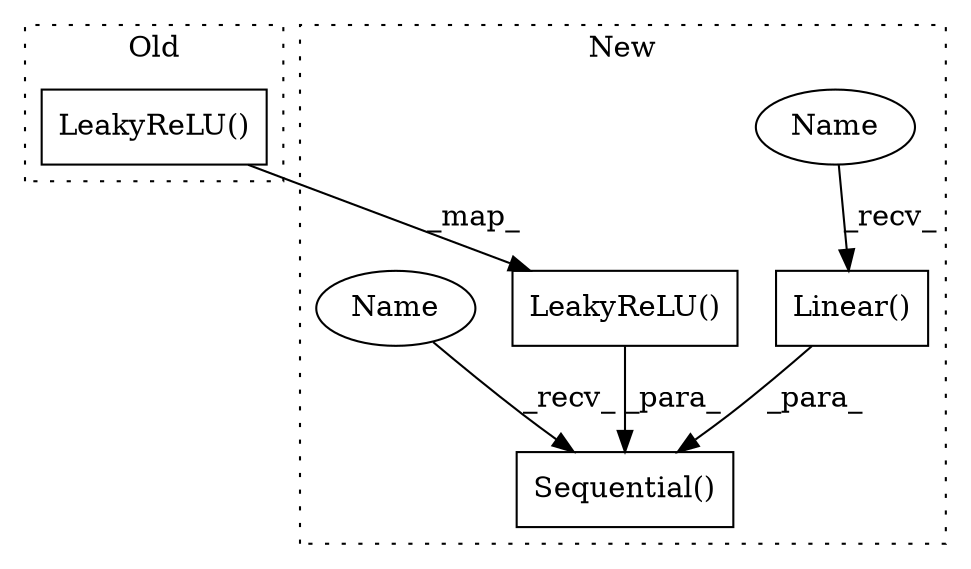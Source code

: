 digraph G {
subgraph cluster0 {
1 [label="LeakyReLU()" a="75" s="2563,2579" l="13,1" shape="box"];
label = "Old";
style="dotted";
}
subgraph cluster1 {
2 [label="LeakyReLU()" a="75" s="2624,2640" l="13,1" shape="box"];
3 [label="Sequential()" a="75" s="2553,2673" l="27,10" shape="box"];
4 [label="Linear()" a="75" s="2655,2672" l="10,1" shape="box"];
5 [label="Name" a="87" s="2655" l="2" shape="ellipse"];
6 [label="Name" a="87" s="2553" l="2" shape="ellipse"];
label = "New";
style="dotted";
}
1 -> 2 [label="_map_"];
2 -> 3 [label="_para_"];
4 -> 3 [label="_para_"];
5 -> 4 [label="_recv_"];
6 -> 3 [label="_recv_"];
}